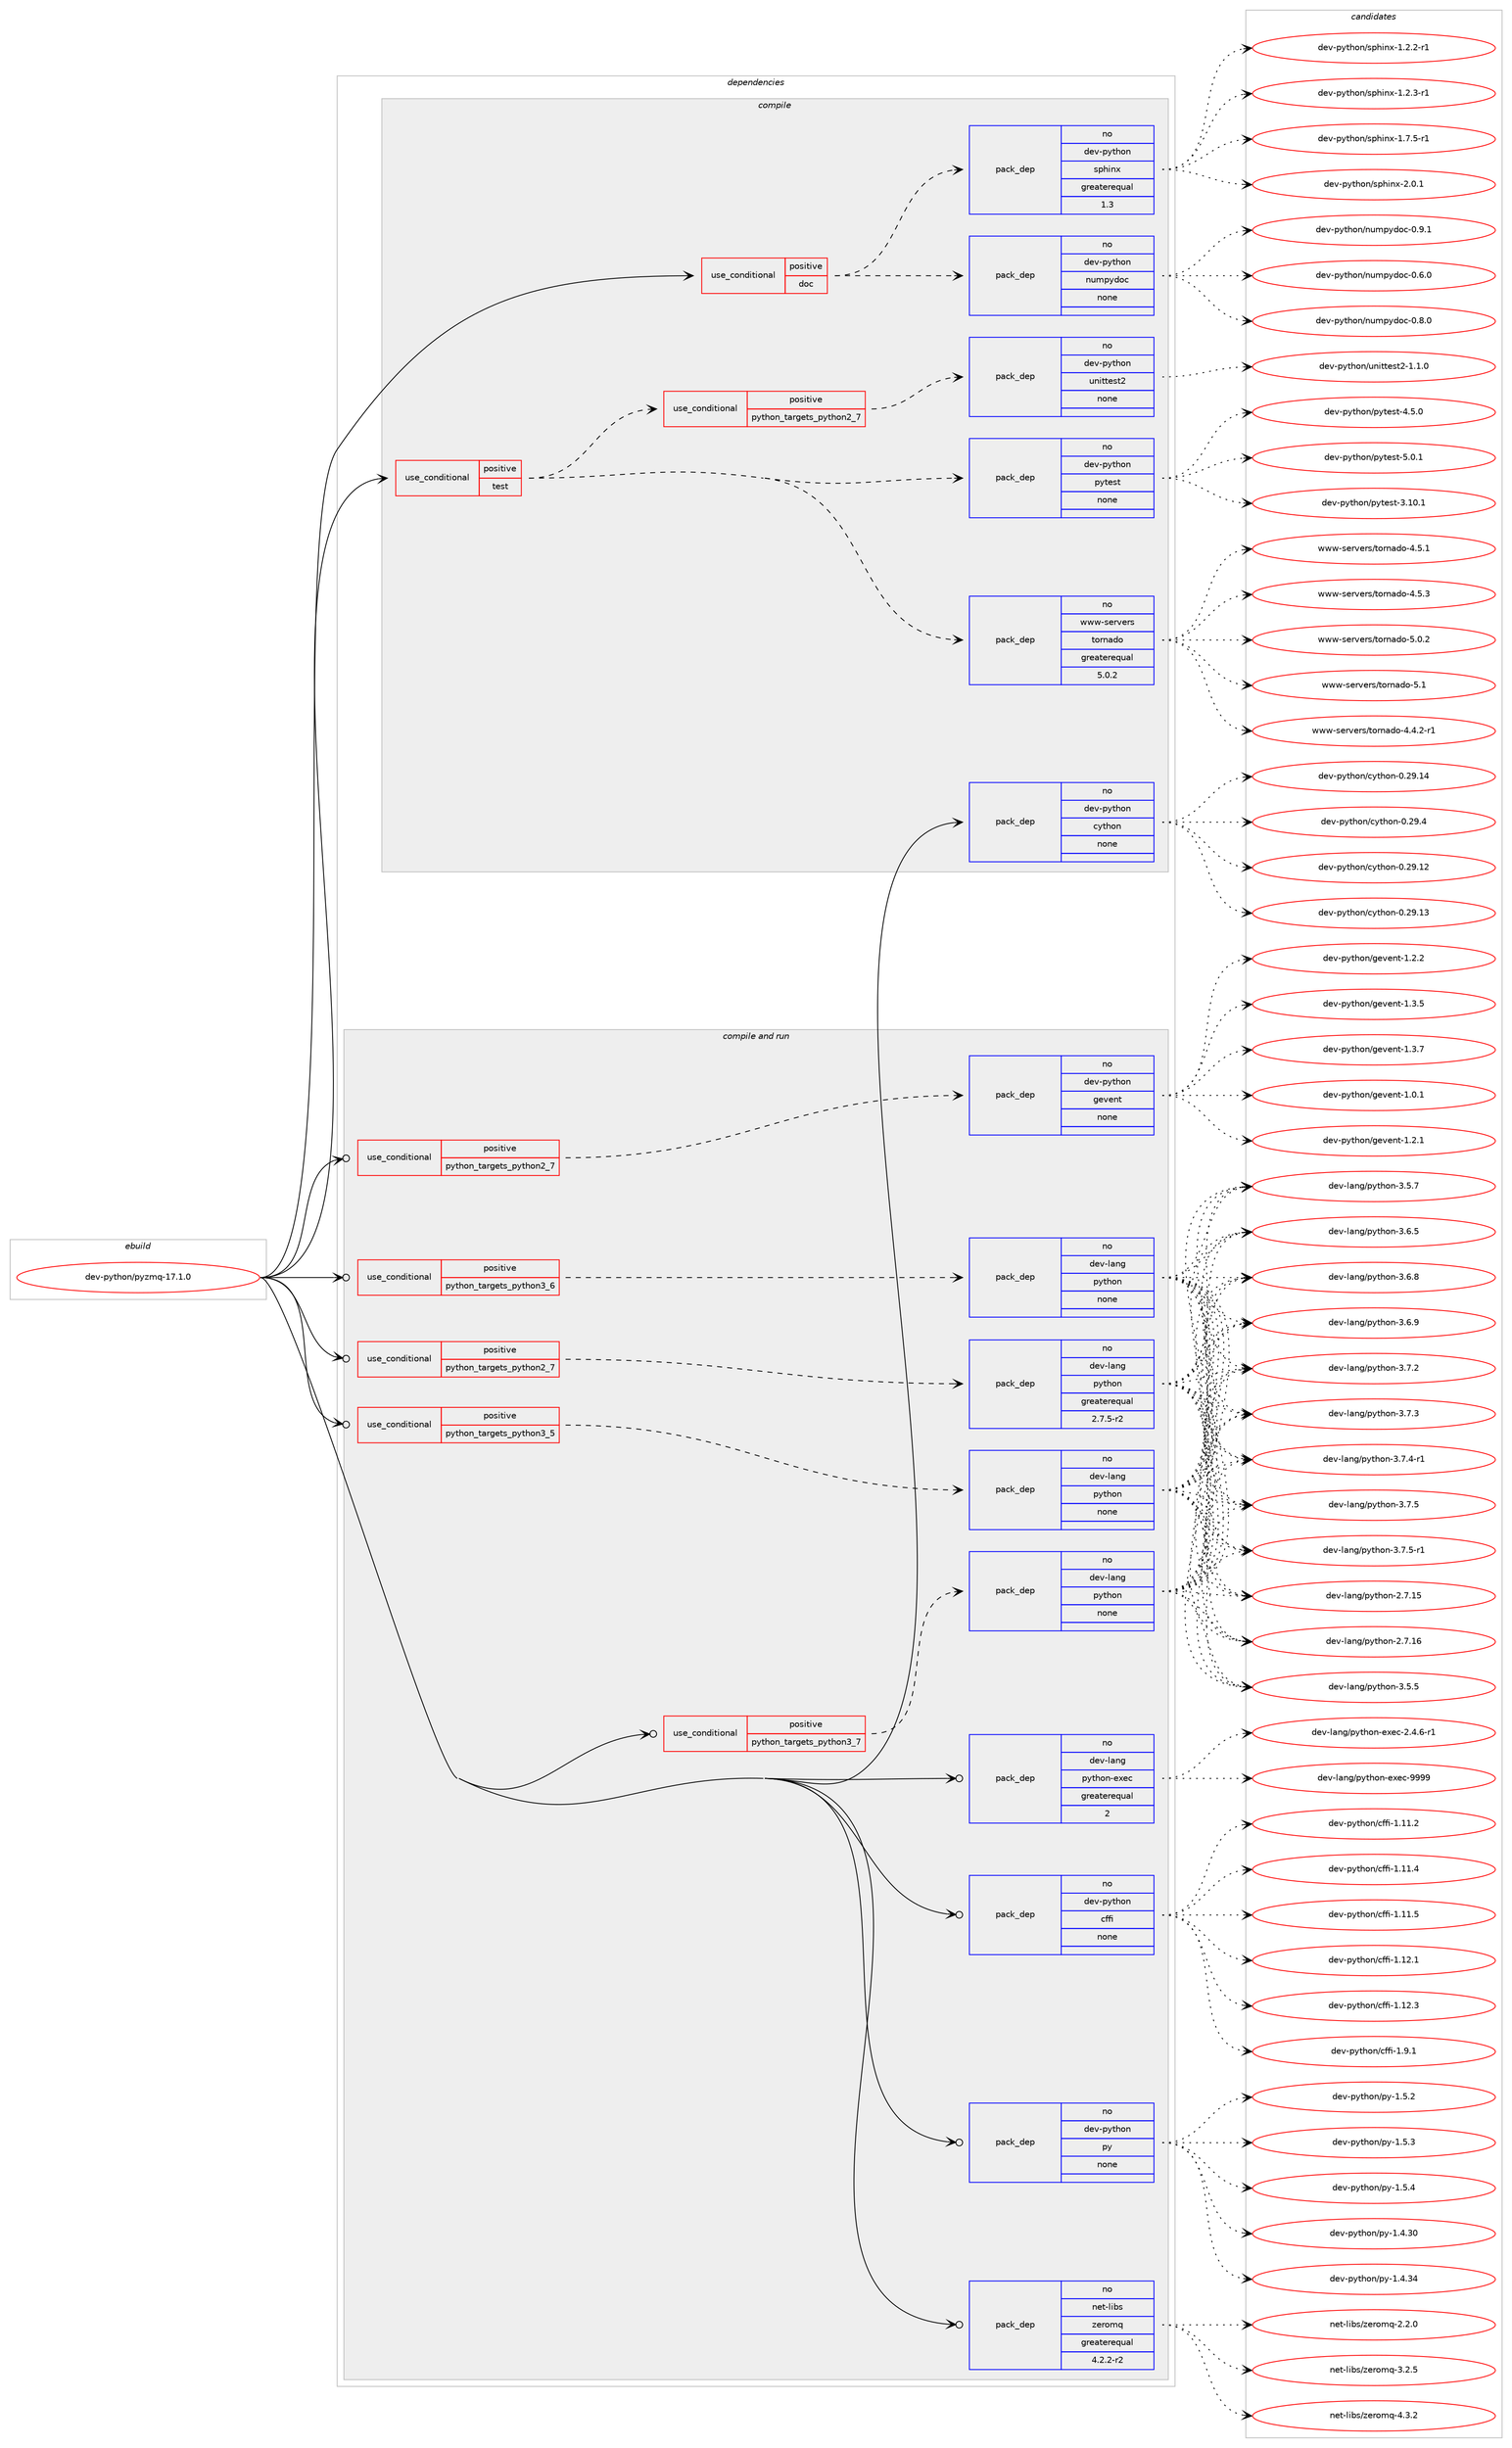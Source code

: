 digraph prolog {

# *************
# Graph options
# *************

newrank=true;
concentrate=true;
compound=true;
graph [rankdir=LR,fontname=Helvetica,fontsize=10,ranksep=1.5];#, ranksep=2.5, nodesep=0.2];
edge  [arrowhead=vee];
node  [fontname=Helvetica,fontsize=10];

# **********
# The ebuild
# **********

subgraph cluster_leftcol {
color=gray;
rank=same;
label=<<i>ebuild</i>>;
id [label="dev-python/pyzmq-17.1.0", color=red, width=4, href="../dev-python/pyzmq-17.1.0.svg"];
}

# ****************
# The dependencies
# ****************

subgraph cluster_midcol {
color=gray;
label=<<i>dependencies</i>>;
subgraph cluster_compile {
fillcolor="#eeeeee";
style=filled;
label=<<i>compile</i>>;
subgraph cond148261 {
dependency634049 [label=<<TABLE BORDER="0" CELLBORDER="1" CELLSPACING="0" CELLPADDING="4"><TR><TD ROWSPAN="3" CELLPADDING="10">use_conditional</TD></TR><TR><TD>positive</TD></TR><TR><TD>doc</TD></TR></TABLE>>, shape=none, color=red];
subgraph pack473910 {
dependency634050 [label=<<TABLE BORDER="0" CELLBORDER="1" CELLSPACING="0" CELLPADDING="4" WIDTH="220"><TR><TD ROWSPAN="6" CELLPADDING="30">pack_dep</TD></TR><TR><TD WIDTH="110">no</TD></TR><TR><TD>dev-python</TD></TR><TR><TD>sphinx</TD></TR><TR><TD>greaterequal</TD></TR><TR><TD>1.3</TD></TR></TABLE>>, shape=none, color=blue];
}
dependency634049:e -> dependency634050:w [weight=20,style="dashed",arrowhead="vee"];
subgraph pack473911 {
dependency634051 [label=<<TABLE BORDER="0" CELLBORDER="1" CELLSPACING="0" CELLPADDING="4" WIDTH="220"><TR><TD ROWSPAN="6" CELLPADDING="30">pack_dep</TD></TR><TR><TD WIDTH="110">no</TD></TR><TR><TD>dev-python</TD></TR><TR><TD>numpydoc</TD></TR><TR><TD>none</TD></TR><TR><TD></TD></TR></TABLE>>, shape=none, color=blue];
}
dependency634049:e -> dependency634051:w [weight=20,style="dashed",arrowhead="vee"];
}
id:e -> dependency634049:w [weight=20,style="solid",arrowhead="vee"];
subgraph cond148262 {
dependency634052 [label=<<TABLE BORDER="0" CELLBORDER="1" CELLSPACING="0" CELLPADDING="4"><TR><TD ROWSPAN="3" CELLPADDING="10">use_conditional</TD></TR><TR><TD>positive</TD></TR><TR><TD>test</TD></TR></TABLE>>, shape=none, color=red];
subgraph pack473912 {
dependency634053 [label=<<TABLE BORDER="0" CELLBORDER="1" CELLSPACING="0" CELLPADDING="4" WIDTH="220"><TR><TD ROWSPAN="6" CELLPADDING="30">pack_dep</TD></TR><TR><TD WIDTH="110">no</TD></TR><TR><TD>dev-python</TD></TR><TR><TD>pytest</TD></TR><TR><TD>none</TD></TR><TR><TD></TD></TR></TABLE>>, shape=none, color=blue];
}
dependency634052:e -> dependency634053:w [weight=20,style="dashed",arrowhead="vee"];
subgraph cond148263 {
dependency634054 [label=<<TABLE BORDER="0" CELLBORDER="1" CELLSPACING="0" CELLPADDING="4"><TR><TD ROWSPAN="3" CELLPADDING="10">use_conditional</TD></TR><TR><TD>positive</TD></TR><TR><TD>python_targets_python2_7</TD></TR></TABLE>>, shape=none, color=red];
subgraph pack473913 {
dependency634055 [label=<<TABLE BORDER="0" CELLBORDER="1" CELLSPACING="0" CELLPADDING="4" WIDTH="220"><TR><TD ROWSPAN="6" CELLPADDING="30">pack_dep</TD></TR><TR><TD WIDTH="110">no</TD></TR><TR><TD>dev-python</TD></TR><TR><TD>unittest2</TD></TR><TR><TD>none</TD></TR><TR><TD></TD></TR></TABLE>>, shape=none, color=blue];
}
dependency634054:e -> dependency634055:w [weight=20,style="dashed",arrowhead="vee"];
}
dependency634052:e -> dependency634054:w [weight=20,style="dashed",arrowhead="vee"];
subgraph pack473914 {
dependency634056 [label=<<TABLE BORDER="0" CELLBORDER="1" CELLSPACING="0" CELLPADDING="4" WIDTH="220"><TR><TD ROWSPAN="6" CELLPADDING="30">pack_dep</TD></TR><TR><TD WIDTH="110">no</TD></TR><TR><TD>www-servers</TD></TR><TR><TD>tornado</TD></TR><TR><TD>greaterequal</TD></TR><TR><TD>5.0.2</TD></TR></TABLE>>, shape=none, color=blue];
}
dependency634052:e -> dependency634056:w [weight=20,style="dashed",arrowhead="vee"];
}
id:e -> dependency634052:w [weight=20,style="solid",arrowhead="vee"];
subgraph pack473915 {
dependency634057 [label=<<TABLE BORDER="0" CELLBORDER="1" CELLSPACING="0" CELLPADDING="4" WIDTH="220"><TR><TD ROWSPAN="6" CELLPADDING="30">pack_dep</TD></TR><TR><TD WIDTH="110">no</TD></TR><TR><TD>dev-python</TD></TR><TR><TD>cython</TD></TR><TR><TD>none</TD></TR><TR><TD></TD></TR></TABLE>>, shape=none, color=blue];
}
id:e -> dependency634057:w [weight=20,style="solid",arrowhead="vee"];
}
subgraph cluster_compileandrun {
fillcolor="#eeeeee";
style=filled;
label=<<i>compile and run</i>>;
subgraph cond148264 {
dependency634058 [label=<<TABLE BORDER="0" CELLBORDER="1" CELLSPACING="0" CELLPADDING="4"><TR><TD ROWSPAN="3" CELLPADDING="10">use_conditional</TD></TR><TR><TD>positive</TD></TR><TR><TD>python_targets_python2_7</TD></TR></TABLE>>, shape=none, color=red];
subgraph pack473916 {
dependency634059 [label=<<TABLE BORDER="0" CELLBORDER="1" CELLSPACING="0" CELLPADDING="4" WIDTH="220"><TR><TD ROWSPAN="6" CELLPADDING="30">pack_dep</TD></TR><TR><TD WIDTH="110">no</TD></TR><TR><TD>dev-lang</TD></TR><TR><TD>python</TD></TR><TR><TD>greaterequal</TD></TR><TR><TD>2.7.5-r2</TD></TR></TABLE>>, shape=none, color=blue];
}
dependency634058:e -> dependency634059:w [weight=20,style="dashed",arrowhead="vee"];
}
id:e -> dependency634058:w [weight=20,style="solid",arrowhead="odotvee"];
subgraph cond148265 {
dependency634060 [label=<<TABLE BORDER="0" CELLBORDER="1" CELLSPACING="0" CELLPADDING="4"><TR><TD ROWSPAN="3" CELLPADDING="10">use_conditional</TD></TR><TR><TD>positive</TD></TR><TR><TD>python_targets_python2_7</TD></TR></TABLE>>, shape=none, color=red];
subgraph pack473917 {
dependency634061 [label=<<TABLE BORDER="0" CELLBORDER="1" CELLSPACING="0" CELLPADDING="4" WIDTH="220"><TR><TD ROWSPAN="6" CELLPADDING="30">pack_dep</TD></TR><TR><TD WIDTH="110">no</TD></TR><TR><TD>dev-python</TD></TR><TR><TD>gevent</TD></TR><TR><TD>none</TD></TR><TR><TD></TD></TR></TABLE>>, shape=none, color=blue];
}
dependency634060:e -> dependency634061:w [weight=20,style="dashed",arrowhead="vee"];
}
id:e -> dependency634060:w [weight=20,style="solid",arrowhead="odotvee"];
subgraph cond148266 {
dependency634062 [label=<<TABLE BORDER="0" CELLBORDER="1" CELLSPACING="0" CELLPADDING="4"><TR><TD ROWSPAN="3" CELLPADDING="10">use_conditional</TD></TR><TR><TD>positive</TD></TR><TR><TD>python_targets_python3_5</TD></TR></TABLE>>, shape=none, color=red];
subgraph pack473918 {
dependency634063 [label=<<TABLE BORDER="0" CELLBORDER="1" CELLSPACING="0" CELLPADDING="4" WIDTH="220"><TR><TD ROWSPAN="6" CELLPADDING="30">pack_dep</TD></TR><TR><TD WIDTH="110">no</TD></TR><TR><TD>dev-lang</TD></TR><TR><TD>python</TD></TR><TR><TD>none</TD></TR><TR><TD></TD></TR></TABLE>>, shape=none, color=blue];
}
dependency634062:e -> dependency634063:w [weight=20,style="dashed",arrowhead="vee"];
}
id:e -> dependency634062:w [weight=20,style="solid",arrowhead="odotvee"];
subgraph cond148267 {
dependency634064 [label=<<TABLE BORDER="0" CELLBORDER="1" CELLSPACING="0" CELLPADDING="4"><TR><TD ROWSPAN="3" CELLPADDING="10">use_conditional</TD></TR><TR><TD>positive</TD></TR><TR><TD>python_targets_python3_6</TD></TR></TABLE>>, shape=none, color=red];
subgraph pack473919 {
dependency634065 [label=<<TABLE BORDER="0" CELLBORDER="1" CELLSPACING="0" CELLPADDING="4" WIDTH="220"><TR><TD ROWSPAN="6" CELLPADDING="30">pack_dep</TD></TR><TR><TD WIDTH="110">no</TD></TR><TR><TD>dev-lang</TD></TR><TR><TD>python</TD></TR><TR><TD>none</TD></TR><TR><TD></TD></TR></TABLE>>, shape=none, color=blue];
}
dependency634064:e -> dependency634065:w [weight=20,style="dashed",arrowhead="vee"];
}
id:e -> dependency634064:w [weight=20,style="solid",arrowhead="odotvee"];
subgraph cond148268 {
dependency634066 [label=<<TABLE BORDER="0" CELLBORDER="1" CELLSPACING="0" CELLPADDING="4"><TR><TD ROWSPAN="3" CELLPADDING="10">use_conditional</TD></TR><TR><TD>positive</TD></TR><TR><TD>python_targets_python3_7</TD></TR></TABLE>>, shape=none, color=red];
subgraph pack473920 {
dependency634067 [label=<<TABLE BORDER="0" CELLBORDER="1" CELLSPACING="0" CELLPADDING="4" WIDTH="220"><TR><TD ROWSPAN="6" CELLPADDING="30">pack_dep</TD></TR><TR><TD WIDTH="110">no</TD></TR><TR><TD>dev-lang</TD></TR><TR><TD>python</TD></TR><TR><TD>none</TD></TR><TR><TD></TD></TR></TABLE>>, shape=none, color=blue];
}
dependency634066:e -> dependency634067:w [weight=20,style="dashed",arrowhead="vee"];
}
id:e -> dependency634066:w [weight=20,style="solid",arrowhead="odotvee"];
subgraph pack473921 {
dependency634068 [label=<<TABLE BORDER="0" CELLBORDER="1" CELLSPACING="0" CELLPADDING="4" WIDTH="220"><TR><TD ROWSPAN="6" CELLPADDING="30">pack_dep</TD></TR><TR><TD WIDTH="110">no</TD></TR><TR><TD>dev-lang</TD></TR><TR><TD>python-exec</TD></TR><TR><TD>greaterequal</TD></TR><TR><TD>2</TD></TR></TABLE>>, shape=none, color=blue];
}
id:e -> dependency634068:w [weight=20,style="solid",arrowhead="odotvee"];
subgraph pack473922 {
dependency634069 [label=<<TABLE BORDER="0" CELLBORDER="1" CELLSPACING="0" CELLPADDING="4" WIDTH="220"><TR><TD ROWSPAN="6" CELLPADDING="30">pack_dep</TD></TR><TR><TD WIDTH="110">no</TD></TR><TR><TD>dev-python</TD></TR><TR><TD>cffi</TD></TR><TR><TD>none</TD></TR><TR><TD></TD></TR></TABLE>>, shape=none, color=blue];
}
id:e -> dependency634069:w [weight=20,style="solid",arrowhead="odotvee"];
subgraph pack473923 {
dependency634070 [label=<<TABLE BORDER="0" CELLBORDER="1" CELLSPACING="0" CELLPADDING="4" WIDTH="220"><TR><TD ROWSPAN="6" CELLPADDING="30">pack_dep</TD></TR><TR><TD WIDTH="110">no</TD></TR><TR><TD>dev-python</TD></TR><TR><TD>py</TD></TR><TR><TD>none</TD></TR><TR><TD></TD></TR></TABLE>>, shape=none, color=blue];
}
id:e -> dependency634070:w [weight=20,style="solid",arrowhead="odotvee"];
subgraph pack473924 {
dependency634071 [label=<<TABLE BORDER="0" CELLBORDER="1" CELLSPACING="0" CELLPADDING="4" WIDTH="220"><TR><TD ROWSPAN="6" CELLPADDING="30">pack_dep</TD></TR><TR><TD WIDTH="110">no</TD></TR><TR><TD>net-libs</TD></TR><TR><TD>zeromq</TD></TR><TR><TD>greaterequal</TD></TR><TR><TD>4.2.2-r2</TD></TR></TABLE>>, shape=none, color=blue];
}
id:e -> dependency634071:w [weight=20,style="solid",arrowhead="odotvee"];
}
subgraph cluster_run {
fillcolor="#eeeeee";
style=filled;
label=<<i>run</i>>;
}
}

# **************
# The candidates
# **************

subgraph cluster_choices {
rank=same;
color=gray;
label=<<i>candidates</i>>;

subgraph choice473910 {
color=black;
nodesep=1;
choice10010111845112121116104111110471151121041051101204549465046504511449 [label="dev-python/sphinx-1.2.2-r1", color=red, width=4,href="../dev-python/sphinx-1.2.2-r1.svg"];
choice10010111845112121116104111110471151121041051101204549465046514511449 [label="dev-python/sphinx-1.2.3-r1", color=red, width=4,href="../dev-python/sphinx-1.2.3-r1.svg"];
choice10010111845112121116104111110471151121041051101204549465546534511449 [label="dev-python/sphinx-1.7.5-r1", color=red, width=4,href="../dev-python/sphinx-1.7.5-r1.svg"];
choice1001011184511212111610411111047115112104105110120455046484649 [label="dev-python/sphinx-2.0.1", color=red, width=4,href="../dev-python/sphinx-2.0.1.svg"];
dependency634050:e -> choice10010111845112121116104111110471151121041051101204549465046504511449:w [style=dotted,weight="100"];
dependency634050:e -> choice10010111845112121116104111110471151121041051101204549465046514511449:w [style=dotted,weight="100"];
dependency634050:e -> choice10010111845112121116104111110471151121041051101204549465546534511449:w [style=dotted,weight="100"];
dependency634050:e -> choice1001011184511212111610411111047115112104105110120455046484649:w [style=dotted,weight="100"];
}
subgraph choice473911 {
color=black;
nodesep=1;
choice100101118451121211161041111104711011710911212110011199454846544648 [label="dev-python/numpydoc-0.6.0", color=red, width=4,href="../dev-python/numpydoc-0.6.0.svg"];
choice100101118451121211161041111104711011710911212110011199454846564648 [label="dev-python/numpydoc-0.8.0", color=red, width=4,href="../dev-python/numpydoc-0.8.0.svg"];
choice100101118451121211161041111104711011710911212110011199454846574649 [label="dev-python/numpydoc-0.9.1", color=red, width=4,href="../dev-python/numpydoc-0.9.1.svg"];
dependency634051:e -> choice100101118451121211161041111104711011710911212110011199454846544648:w [style=dotted,weight="100"];
dependency634051:e -> choice100101118451121211161041111104711011710911212110011199454846564648:w [style=dotted,weight="100"];
dependency634051:e -> choice100101118451121211161041111104711011710911212110011199454846574649:w [style=dotted,weight="100"];
}
subgraph choice473912 {
color=black;
nodesep=1;
choice100101118451121211161041111104711212111610111511645514649484649 [label="dev-python/pytest-3.10.1", color=red, width=4,href="../dev-python/pytest-3.10.1.svg"];
choice1001011184511212111610411111047112121116101115116455246534648 [label="dev-python/pytest-4.5.0", color=red, width=4,href="../dev-python/pytest-4.5.0.svg"];
choice1001011184511212111610411111047112121116101115116455346484649 [label="dev-python/pytest-5.0.1", color=red, width=4,href="../dev-python/pytest-5.0.1.svg"];
dependency634053:e -> choice100101118451121211161041111104711212111610111511645514649484649:w [style=dotted,weight="100"];
dependency634053:e -> choice1001011184511212111610411111047112121116101115116455246534648:w [style=dotted,weight="100"];
dependency634053:e -> choice1001011184511212111610411111047112121116101115116455346484649:w [style=dotted,weight="100"];
}
subgraph choice473913 {
color=black;
nodesep=1;
choice100101118451121211161041111104711711010511611610111511650454946494648 [label="dev-python/unittest2-1.1.0", color=red, width=4,href="../dev-python/unittest2-1.1.0.svg"];
dependency634055:e -> choice100101118451121211161041111104711711010511611610111511650454946494648:w [style=dotted,weight="100"];
}
subgraph choice473914 {
color=black;
nodesep=1;
choice1191191194511510111411810111411547116111114110971001114552465246504511449 [label="www-servers/tornado-4.4.2-r1", color=red, width=4,href="../www-servers/tornado-4.4.2-r1.svg"];
choice119119119451151011141181011141154711611111411097100111455246534649 [label="www-servers/tornado-4.5.1", color=red, width=4,href="../www-servers/tornado-4.5.1.svg"];
choice119119119451151011141181011141154711611111411097100111455246534651 [label="www-servers/tornado-4.5.3", color=red, width=4,href="../www-servers/tornado-4.5.3.svg"];
choice119119119451151011141181011141154711611111411097100111455346484650 [label="www-servers/tornado-5.0.2", color=red, width=4,href="../www-servers/tornado-5.0.2.svg"];
choice11911911945115101114118101114115471161111141109710011145534649 [label="www-servers/tornado-5.1", color=red, width=4,href="../www-servers/tornado-5.1.svg"];
dependency634056:e -> choice1191191194511510111411810111411547116111114110971001114552465246504511449:w [style=dotted,weight="100"];
dependency634056:e -> choice119119119451151011141181011141154711611111411097100111455246534649:w [style=dotted,weight="100"];
dependency634056:e -> choice119119119451151011141181011141154711611111411097100111455246534651:w [style=dotted,weight="100"];
dependency634056:e -> choice119119119451151011141181011141154711611111411097100111455346484650:w [style=dotted,weight="100"];
dependency634056:e -> choice11911911945115101114118101114115471161111141109710011145534649:w [style=dotted,weight="100"];
}
subgraph choice473915 {
color=black;
nodesep=1;
choice1001011184511212111610411111047991211161041111104548465057464950 [label="dev-python/cython-0.29.12", color=red, width=4,href="../dev-python/cython-0.29.12.svg"];
choice1001011184511212111610411111047991211161041111104548465057464951 [label="dev-python/cython-0.29.13", color=red, width=4,href="../dev-python/cython-0.29.13.svg"];
choice1001011184511212111610411111047991211161041111104548465057464952 [label="dev-python/cython-0.29.14", color=red, width=4,href="../dev-python/cython-0.29.14.svg"];
choice10010111845112121116104111110479912111610411111045484650574652 [label="dev-python/cython-0.29.4", color=red, width=4,href="../dev-python/cython-0.29.4.svg"];
dependency634057:e -> choice1001011184511212111610411111047991211161041111104548465057464950:w [style=dotted,weight="100"];
dependency634057:e -> choice1001011184511212111610411111047991211161041111104548465057464951:w [style=dotted,weight="100"];
dependency634057:e -> choice1001011184511212111610411111047991211161041111104548465057464952:w [style=dotted,weight="100"];
dependency634057:e -> choice10010111845112121116104111110479912111610411111045484650574652:w [style=dotted,weight="100"];
}
subgraph choice473916 {
color=black;
nodesep=1;
choice10010111845108971101034711212111610411111045504655464953 [label="dev-lang/python-2.7.15", color=red, width=4,href="../dev-lang/python-2.7.15.svg"];
choice10010111845108971101034711212111610411111045504655464954 [label="dev-lang/python-2.7.16", color=red, width=4,href="../dev-lang/python-2.7.16.svg"];
choice100101118451089711010347112121116104111110455146534653 [label="dev-lang/python-3.5.5", color=red, width=4,href="../dev-lang/python-3.5.5.svg"];
choice100101118451089711010347112121116104111110455146534655 [label="dev-lang/python-3.5.7", color=red, width=4,href="../dev-lang/python-3.5.7.svg"];
choice100101118451089711010347112121116104111110455146544653 [label="dev-lang/python-3.6.5", color=red, width=4,href="../dev-lang/python-3.6.5.svg"];
choice100101118451089711010347112121116104111110455146544656 [label="dev-lang/python-3.6.8", color=red, width=4,href="../dev-lang/python-3.6.8.svg"];
choice100101118451089711010347112121116104111110455146544657 [label="dev-lang/python-3.6.9", color=red, width=4,href="../dev-lang/python-3.6.9.svg"];
choice100101118451089711010347112121116104111110455146554650 [label="dev-lang/python-3.7.2", color=red, width=4,href="../dev-lang/python-3.7.2.svg"];
choice100101118451089711010347112121116104111110455146554651 [label="dev-lang/python-3.7.3", color=red, width=4,href="../dev-lang/python-3.7.3.svg"];
choice1001011184510897110103471121211161041111104551465546524511449 [label="dev-lang/python-3.7.4-r1", color=red, width=4,href="../dev-lang/python-3.7.4-r1.svg"];
choice100101118451089711010347112121116104111110455146554653 [label="dev-lang/python-3.7.5", color=red, width=4,href="../dev-lang/python-3.7.5.svg"];
choice1001011184510897110103471121211161041111104551465546534511449 [label="dev-lang/python-3.7.5-r1", color=red, width=4,href="../dev-lang/python-3.7.5-r1.svg"];
dependency634059:e -> choice10010111845108971101034711212111610411111045504655464953:w [style=dotted,weight="100"];
dependency634059:e -> choice10010111845108971101034711212111610411111045504655464954:w [style=dotted,weight="100"];
dependency634059:e -> choice100101118451089711010347112121116104111110455146534653:w [style=dotted,weight="100"];
dependency634059:e -> choice100101118451089711010347112121116104111110455146534655:w [style=dotted,weight="100"];
dependency634059:e -> choice100101118451089711010347112121116104111110455146544653:w [style=dotted,weight="100"];
dependency634059:e -> choice100101118451089711010347112121116104111110455146544656:w [style=dotted,weight="100"];
dependency634059:e -> choice100101118451089711010347112121116104111110455146544657:w [style=dotted,weight="100"];
dependency634059:e -> choice100101118451089711010347112121116104111110455146554650:w [style=dotted,weight="100"];
dependency634059:e -> choice100101118451089711010347112121116104111110455146554651:w [style=dotted,weight="100"];
dependency634059:e -> choice1001011184510897110103471121211161041111104551465546524511449:w [style=dotted,weight="100"];
dependency634059:e -> choice100101118451089711010347112121116104111110455146554653:w [style=dotted,weight="100"];
dependency634059:e -> choice1001011184510897110103471121211161041111104551465546534511449:w [style=dotted,weight="100"];
}
subgraph choice473917 {
color=black;
nodesep=1;
choice1001011184511212111610411111047103101118101110116454946484649 [label="dev-python/gevent-1.0.1", color=red, width=4,href="../dev-python/gevent-1.0.1.svg"];
choice1001011184511212111610411111047103101118101110116454946504649 [label="dev-python/gevent-1.2.1", color=red, width=4,href="../dev-python/gevent-1.2.1.svg"];
choice1001011184511212111610411111047103101118101110116454946504650 [label="dev-python/gevent-1.2.2", color=red, width=4,href="../dev-python/gevent-1.2.2.svg"];
choice1001011184511212111610411111047103101118101110116454946514653 [label="dev-python/gevent-1.3.5", color=red, width=4,href="../dev-python/gevent-1.3.5.svg"];
choice1001011184511212111610411111047103101118101110116454946514655 [label="dev-python/gevent-1.3.7", color=red, width=4,href="../dev-python/gevent-1.3.7.svg"];
dependency634061:e -> choice1001011184511212111610411111047103101118101110116454946484649:w [style=dotted,weight="100"];
dependency634061:e -> choice1001011184511212111610411111047103101118101110116454946504649:w [style=dotted,weight="100"];
dependency634061:e -> choice1001011184511212111610411111047103101118101110116454946504650:w [style=dotted,weight="100"];
dependency634061:e -> choice1001011184511212111610411111047103101118101110116454946514653:w [style=dotted,weight="100"];
dependency634061:e -> choice1001011184511212111610411111047103101118101110116454946514655:w [style=dotted,weight="100"];
}
subgraph choice473918 {
color=black;
nodesep=1;
choice10010111845108971101034711212111610411111045504655464953 [label="dev-lang/python-2.7.15", color=red, width=4,href="../dev-lang/python-2.7.15.svg"];
choice10010111845108971101034711212111610411111045504655464954 [label="dev-lang/python-2.7.16", color=red, width=4,href="../dev-lang/python-2.7.16.svg"];
choice100101118451089711010347112121116104111110455146534653 [label="dev-lang/python-3.5.5", color=red, width=4,href="../dev-lang/python-3.5.5.svg"];
choice100101118451089711010347112121116104111110455146534655 [label="dev-lang/python-3.5.7", color=red, width=4,href="../dev-lang/python-3.5.7.svg"];
choice100101118451089711010347112121116104111110455146544653 [label="dev-lang/python-3.6.5", color=red, width=4,href="../dev-lang/python-3.6.5.svg"];
choice100101118451089711010347112121116104111110455146544656 [label="dev-lang/python-3.6.8", color=red, width=4,href="../dev-lang/python-3.6.8.svg"];
choice100101118451089711010347112121116104111110455146544657 [label="dev-lang/python-3.6.9", color=red, width=4,href="../dev-lang/python-3.6.9.svg"];
choice100101118451089711010347112121116104111110455146554650 [label="dev-lang/python-3.7.2", color=red, width=4,href="../dev-lang/python-3.7.2.svg"];
choice100101118451089711010347112121116104111110455146554651 [label="dev-lang/python-3.7.3", color=red, width=4,href="../dev-lang/python-3.7.3.svg"];
choice1001011184510897110103471121211161041111104551465546524511449 [label="dev-lang/python-3.7.4-r1", color=red, width=4,href="../dev-lang/python-3.7.4-r1.svg"];
choice100101118451089711010347112121116104111110455146554653 [label="dev-lang/python-3.7.5", color=red, width=4,href="../dev-lang/python-3.7.5.svg"];
choice1001011184510897110103471121211161041111104551465546534511449 [label="dev-lang/python-3.7.5-r1", color=red, width=4,href="../dev-lang/python-3.7.5-r1.svg"];
dependency634063:e -> choice10010111845108971101034711212111610411111045504655464953:w [style=dotted,weight="100"];
dependency634063:e -> choice10010111845108971101034711212111610411111045504655464954:w [style=dotted,weight="100"];
dependency634063:e -> choice100101118451089711010347112121116104111110455146534653:w [style=dotted,weight="100"];
dependency634063:e -> choice100101118451089711010347112121116104111110455146534655:w [style=dotted,weight="100"];
dependency634063:e -> choice100101118451089711010347112121116104111110455146544653:w [style=dotted,weight="100"];
dependency634063:e -> choice100101118451089711010347112121116104111110455146544656:w [style=dotted,weight="100"];
dependency634063:e -> choice100101118451089711010347112121116104111110455146544657:w [style=dotted,weight="100"];
dependency634063:e -> choice100101118451089711010347112121116104111110455146554650:w [style=dotted,weight="100"];
dependency634063:e -> choice100101118451089711010347112121116104111110455146554651:w [style=dotted,weight="100"];
dependency634063:e -> choice1001011184510897110103471121211161041111104551465546524511449:w [style=dotted,weight="100"];
dependency634063:e -> choice100101118451089711010347112121116104111110455146554653:w [style=dotted,weight="100"];
dependency634063:e -> choice1001011184510897110103471121211161041111104551465546534511449:w [style=dotted,weight="100"];
}
subgraph choice473919 {
color=black;
nodesep=1;
choice10010111845108971101034711212111610411111045504655464953 [label="dev-lang/python-2.7.15", color=red, width=4,href="../dev-lang/python-2.7.15.svg"];
choice10010111845108971101034711212111610411111045504655464954 [label="dev-lang/python-2.7.16", color=red, width=4,href="../dev-lang/python-2.7.16.svg"];
choice100101118451089711010347112121116104111110455146534653 [label="dev-lang/python-3.5.5", color=red, width=4,href="../dev-lang/python-3.5.5.svg"];
choice100101118451089711010347112121116104111110455146534655 [label="dev-lang/python-3.5.7", color=red, width=4,href="../dev-lang/python-3.5.7.svg"];
choice100101118451089711010347112121116104111110455146544653 [label="dev-lang/python-3.6.5", color=red, width=4,href="../dev-lang/python-3.6.5.svg"];
choice100101118451089711010347112121116104111110455146544656 [label="dev-lang/python-3.6.8", color=red, width=4,href="../dev-lang/python-3.6.8.svg"];
choice100101118451089711010347112121116104111110455146544657 [label="dev-lang/python-3.6.9", color=red, width=4,href="../dev-lang/python-3.6.9.svg"];
choice100101118451089711010347112121116104111110455146554650 [label="dev-lang/python-3.7.2", color=red, width=4,href="../dev-lang/python-3.7.2.svg"];
choice100101118451089711010347112121116104111110455146554651 [label="dev-lang/python-3.7.3", color=red, width=4,href="../dev-lang/python-3.7.3.svg"];
choice1001011184510897110103471121211161041111104551465546524511449 [label="dev-lang/python-3.7.4-r1", color=red, width=4,href="../dev-lang/python-3.7.4-r1.svg"];
choice100101118451089711010347112121116104111110455146554653 [label="dev-lang/python-3.7.5", color=red, width=4,href="../dev-lang/python-3.7.5.svg"];
choice1001011184510897110103471121211161041111104551465546534511449 [label="dev-lang/python-3.7.5-r1", color=red, width=4,href="../dev-lang/python-3.7.5-r1.svg"];
dependency634065:e -> choice10010111845108971101034711212111610411111045504655464953:w [style=dotted,weight="100"];
dependency634065:e -> choice10010111845108971101034711212111610411111045504655464954:w [style=dotted,weight="100"];
dependency634065:e -> choice100101118451089711010347112121116104111110455146534653:w [style=dotted,weight="100"];
dependency634065:e -> choice100101118451089711010347112121116104111110455146534655:w [style=dotted,weight="100"];
dependency634065:e -> choice100101118451089711010347112121116104111110455146544653:w [style=dotted,weight="100"];
dependency634065:e -> choice100101118451089711010347112121116104111110455146544656:w [style=dotted,weight="100"];
dependency634065:e -> choice100101118451089711010347112121116104111110455146544657:w [style=dotted,weight="100"];
dependency634065:e -> choice100101118451089711010347112121116104111110455146554650:w [style=dotted,weight="100"];
dependency634065:e -> choice100101118451089711010347112121116104111110455146554651:w [style=dotted,weight="100"];
dependency634065:e -> choice1001011184510897110103471121211161041111104551465546524511449:w [style=dotted,weight="100"];
dependency634065:e -> choice100101118451089711010347112121116104111110455146554653:w [style=dotted,weight="100"];
dependency634065:e -> choice1001011184510897110103471121211161041111104551465546534511449:w [style=dotted,weight="100"];
}
subgraph choice473920 {
color=black;
nodesep=1;
choice10010111845108971101034711212111610411111045504655464953 [label="dev-lang/python-2.7.15", color=red, width=4,href="../dev-lang/python-2.7.15.svg"];
choice10010111845108971101034711212111610411111045504655464954 [label="dev-lang/python-2.7.16", color=red, width=4,href="../dev-lang/python-2.7.16.svg"];
choice100101118451089711010347112121116104111110455146534653 [label="dev-lang/python-3.5.5", color=red, width=4,href="../dev-lang/python-3.5.5.svg"];
choice100101118451089711010347112121116104111110455146534655 [label="dev-lang/python-3.5.7", color=red, width=4,href="../dev-lang/python-3.5.7.svg"];
choice100101118451089711010347112121116104111110455146544653 [label="dev-lang/python-3.6.5", color=red, width=4,href="../dev-lang/python-3.6.5.svg"];
choice100101118451089711010347112121116104111110455146544656 [label="dev-lang/python-3.6.8", color=red, width=4,href="../dev-lang/python-3.6.8.svg"];
choice100101118451089711010347112121116104111110455146544657 [label="dev-lang/python-3.6.9", color=red, width=4,href="../dev-lang/python-3.6.9.svg"];
choice100101118451089711010347112121116104111110455146554650 [label="dev-lang/python-3.7.2", color=red, width=4,href="../dev-lang/python-3.7.2.svg"];
choice100101118451089711010347112121116104111110455146554651 [label="dev-lang/python-3.7.3", color=red, width=4,href="../dev-lang/python-3.7.3.svg"];
choice1001011184510897110103471121211161041111104551465546524511449 [label="dev-lang/python-3.7.4-r1", color=red, width=4,href="../dev-lang/python-3.7.4-r1.svg"];
choice100101118451089711010347112121116104111110455146554653 [label="dev-lang/python-3.7.5", color=red, width=4,href="../dev-lang/python-3.7.5.svg"];
choice1001011184510897110103471121211161041111104551465546534511449 [label="dev-lang/python-3.7.5-r1", color=red, width=4,href="../dev-lang/python-3.7.5-r1.svg"];
dependency634067:e -> choice10010111845108971101034711212111610411111045504655464953:w [style=dotted,weight="100"];
dependency634067:e -> choice10010111845108971101034711212111610411111045504655464954:w [style=dotted,weight="100"];
dependency634067:e -> choice100101118451089711010347112121116104111110455146534653:w [style=dotted,weight="100"];
dependency634067:e -> choice100101118451089711010347112121116104111110455146534655:w [style=dotted,weight="100"];
dependency634067:e -> choice100101118451089711010347112121116104111110455146544653:w [style=dotted,weight="100"];
dependency634067:e -> choice100101118451089711010347112121116104111110455146544656:w [style=dotted,weight="100"];
dependency634067:e -> choice100101118451089711010347112121116104111110455146544657:w [style=dotted,weight="100"];
dependency634067:e -> choice100101118451089711010347112121116104111110455146554650:w [style=dotted,weight="100"];
dependency634067:e -> choice100101118451089711010347112121116104111110455146554651:w [style=dotted,weight="100"];
dependency634067:e -> choice1001011184510897110103471121211161041111104551465546524511449:w [style=dotted,weight="100"];
dependency634067:e -> choice100101118451089711010347112121116104111110455146554653:w [style=dotted,weight="100"];
dependency634067:e -> choice1001011184510897110103471121211161041111104551465546534511449:w [style=dotted,weight="100"];
}
subgraph choice473921 {
color=black;
nodesep=1;
choice10010111845108971101034711212111610411111045101120101994550465246544511449 [label="dev-lang/python-exec-2.4.6-r1", color=red, width=4,href="../dev-lang/python-exec-2.4.6-r1.svg"];
choice10010111845108971101034711212111610411111045101120101994557575757 [label="dev-lang/python-exec-9999", color=red, width=4,href="../dev-lang/python-exec-9999.svg"];
dependency634068:e -> choice10010111845108971101034711212111610411111045101120101994550465246544511449:w [style=dotted,weight="100"];
dependency634068:e -> choice10010111845108971101034711212111610411111045101120101994557575757:w [style=dotted,weight="100"];
}
subgraph choice473922 {
color=black;
nodesep=1;
choice10010111845112121116104111110479910210210545494649494650 [label="dev-python/cffi-1.11.2", color=red, width=4,href="../dev-python/cffi-1.11.2.svg"];
choice10010111845112121116104111110479910210210545494649494652 [label="dev-python/cffi-1.11.4", color=red, width=4,href="../dev-python/cffi-1.11.4.svg"];
choice10010111845112121116104111110479910210210545494649494653 [label="dev-python/cffi-1.11.5", color=red, width=4,href="../dev-python/cffi-1.11.5.svg"];
choice10010111845112121116104111110479910210210545494649504649 [label="dev-python/cffi-1.12.1", color=red, width=4,href="../dev-python/cffi-1.12.1.svg"];
choice10010111845112121116104111110479910210210545494649504651 [label="dev-python/cffi-1.12.3", color=red, width=4,href="../dev-python/cffi-1.12.3.svg"];
choice100101118451121211161041111104799102102105454946574649 [label="dev-python/cffi-1.9.1", color=red, width=4,href="../dev-python/cffi-1.9.1.svg"];
dependency634069:e -> choice10010111845112121116104111110479910210210545494649494650:w [style=dotted,weight="100"];
dependency634069:e -> choice10010111845112121116104111110479910210210545494649494652:w [style=dotted,weight="100"];
dependency634069:e -> choice10010111845112121116104111110479910210210545494649494653:w [style=dotted,weight="100"];
dependency634069:e -> choice10010111845112121116104111110479910210210545494649504649:w [style=dotted,weight="100"];
dependency634069:e -> choice10010111845112121116104111110479910210210545494649504651:w [style=dotted,weight="100"];
dependency634069:e -> choice100101118451121211161041111104799102102105454946574649:w [style=dotted,weight="100"];
}
subgraph choice473923 {
color=black;
nodesep=1;
choice100101118451121211161041111104711212145494652465148 [label="dev-python/py-1.4.30", color=red, width=4,href="../dev-python/py-1.4.30.svg"];
choice100101118451121211161041111104711212145494652465152 [label="dev-python/py-1.4.34", color=red, width=4,href="../dev-python/py-1.4.34.svg"];
choice1001011184511212111610411111047112121454946534650 [label="dev-python/py-1.5.2", color=red, width=4,href="../dev-python/py-1.5.2.svg"];
choice1001011184511212111610411111047112121454946534651 [label="dev-python/py-1.5.3", color=red, width=4,href="../dev-python/py-1.5.3.svg"];
choice1001011184511212111610411111047112121454946534652 [label="dev-python/py-1.5.4", color=red, width=4,href="../dev-python/py-1.5.4.svg"];
dependency634070:e -> choice100101118451121211161041111104711212145494652465148:w [style=dotted,weight="100"];
dependency634070:e -> choice100101118451121211161041111104711212145494652465152:w [style=dotted,weight="100"];
dependency634070:e -> choice1001011184511212111610411111047112121454946534650:w [style=dotted,weight="100"];
dependency634070:e -> choice1001011184511212111610411111047112121454946534651:w [style=dotted,weight="100"];
dependency634070:e -> choice1001011184511212111610411111047112121454946534652:w [style=dotted,weight="100"];
}
subgraph choice473924 {
color=black;
nodesep=1;
choice110101116451081059811547122101114111109113455046504648 [label="net-libs/zeromq-2.2.0", color=red, width=4,href="../net-libs/zeromq-2.2.0.svg"];
choice110101116451081059811547122101114111109113455146504653 [label="net-libs/zeromq-3.2.5", color=red, width=4,href="../net-libs/zeromq-3.2.5.svg"];
choice110101116451081059811547122101114111109113455246514650 [label="net-libs/zeromq-4.3.2", color=red, width=4,href="../net-libs/zeromq-4.3.2.svg"];
dependency634071:e -> choice110101116451081059811547122101114111109113455046504648:w [style=dotted,weight="100"];
dependency634071:e -> choice110101116451081059811547122101114111109113455146504653:w [style=dotted,weight="100"];
dependency634071:e -> choice110101116451081059811547122101114111109113455246514650:w [style=dotted,weight="100"];
}
}

}
